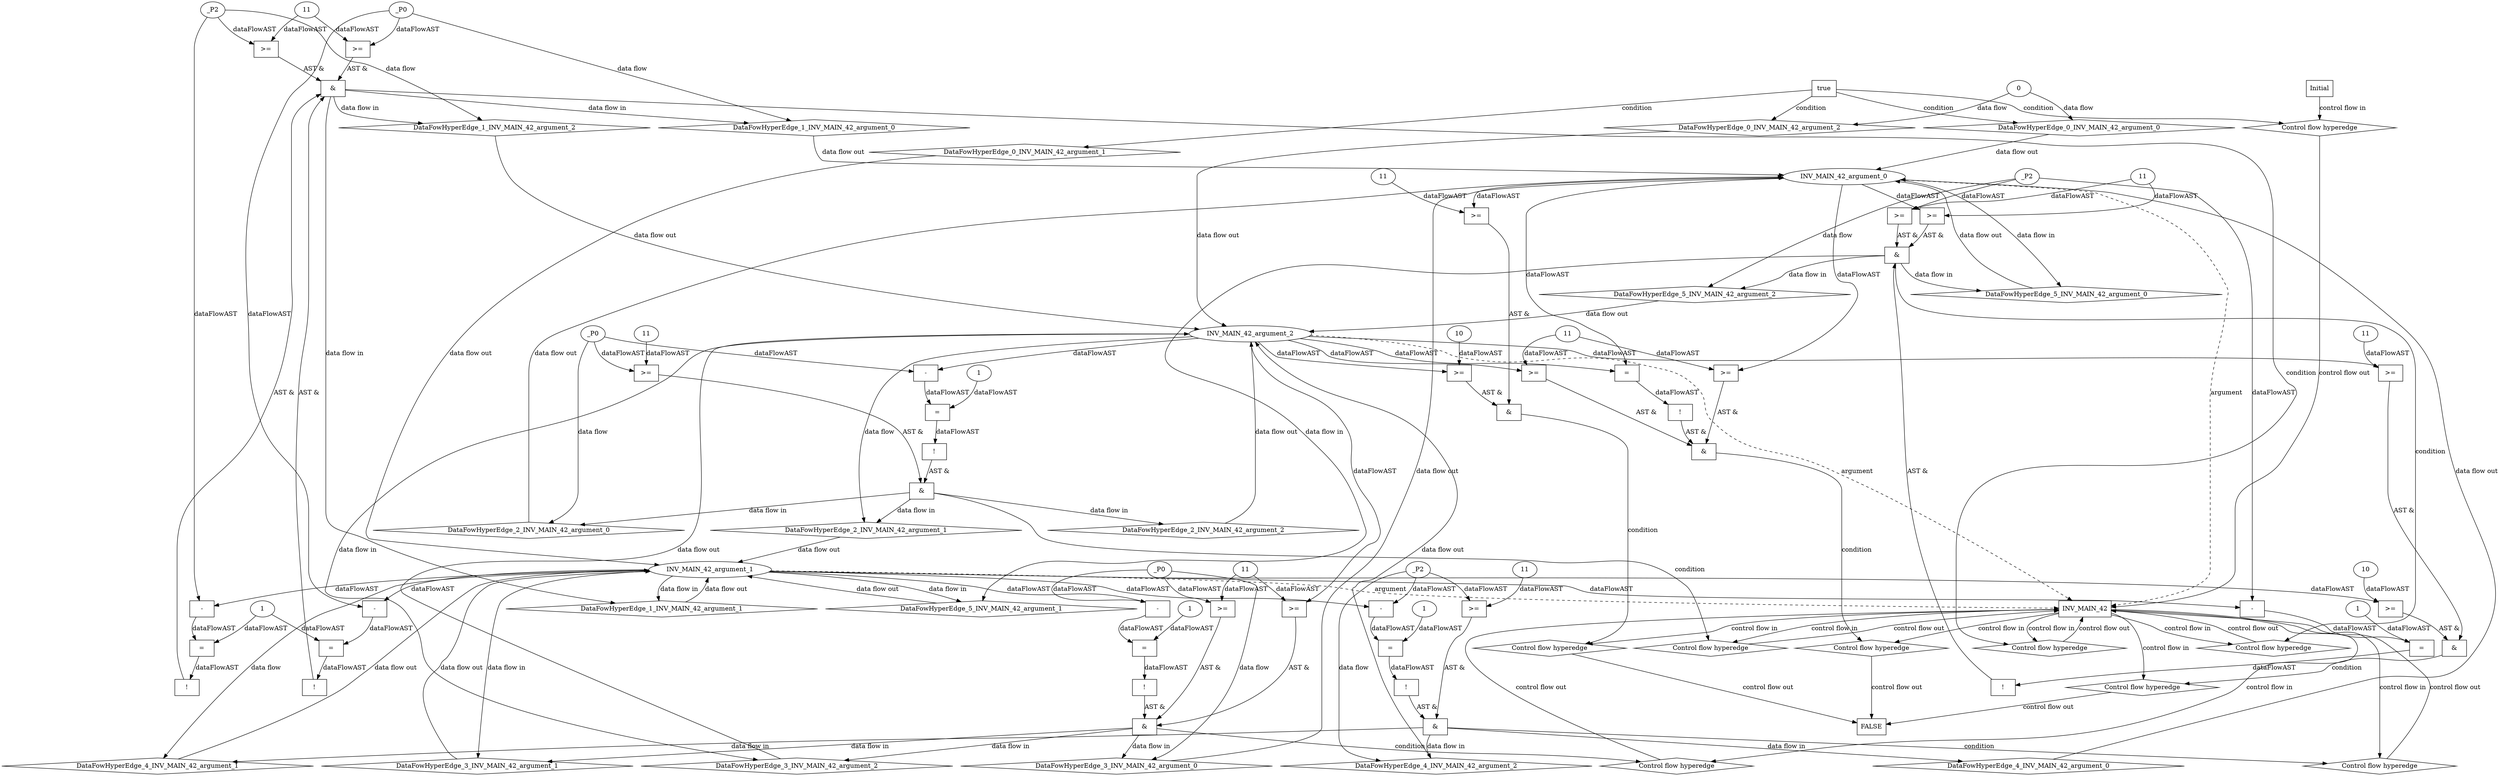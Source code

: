 digraph dag {
"INV_MAIN_42" [label="INV_MAIN_42" nodeName="INV_MAIN_42" class=cfn  shape="rect"];
FALSE [label="FALSE" nodeName=FALSE class=cfn  shape="rect"];
Initial [label="Initial" nodeName=Initial class=cfn  shape="rect"];
ControlFowHyperEdge_0 [label="Control flow hyperedge" nodeName=ControlFowHyperEdge_0 class=controlFlowHyperEdge shape="diamond"];
"Initial" -> ControlFowHyperEdge_0 [label="control flow in"]
ControlFowHyperEdge_0 -> "INV_MAIN_42" [label="control flow out"]
ControlFowHyperEdge_1 [label="Control flow hyperedge" nodeName=ControlFowHyperEdge_1 class=controlFlowHyperEdge shape="diamond"];
"INV_MAIN_42" -> ControlFowHyperEdge_1 [label="control flow in"]
ControlFowHyperEdge_1 -> "INV_MAIN_42" [label="control flow out"]
ControlFowHyperEdge_2 [label="Control flow hyperedge" nodeName=ControlFowHyperEdge_2 class=controlFlowHyperEdge shape="diamond"];
"INV_MAIN_42" -> ControlFowHyperEdge_2 [label="control flow in"]
ControlFowHyperEdge_2 -> "INV_MAIN_42" [label="control flow out"]
ControlFowHyperEdge_3 [label="Control flow hyperedge" nodeName=ControlFowHyperEdge_3 class=controlFlowHyperEdge shape="diamond"];
"INV_MAIN_42" -> ControlFowHyperEdge_3 [label="control flow in"]
ControlFowHyperEdge_3 -> "INV_MAIN_42" [label="control flow out"]
ControlFowHyperEdge_4 [label="Control flow hyperedge" nodeName=ControlFowHyperEdge_4 class=controlFlowHyperEdge shape="diamond"];
"INV_MAIN_42" -> ControlFowHyperEdge_4 [label="control flow in"]
ControlFowHyperEdge_4 -> "INV_MAIN_42" [label="control flow out"]
ControlFowHyperEdge_5 [label="Control flow hyperedge" nodeName=ControlFowHyperEdge_5 class=controlFlowHyperEdge shape="diamond"];
"INV_MAIN_42" -> ControlFowHyperEdge_5 [label="control flow in"]
ControlFowHyperEdge_5 -> "INV_MAIN_42" [label="control flow out"]
ControlFowHyperEdge_6 [label="Control flow hyperedge" nodeName=ControlFowHyperEdge_6 class=controlFlowHyperEdge shape="diamond"];
"INV_MAIN_42" -> ControlFowHyperEdge_6 [label="control flow in"]
ControlFowHyperEdge_6 -> "FALSE" [label="control flow out"]
ControlFowHyperEdge_7 [label="Control flow hyperedge" nodeName=ControlFowHyperEdge_7 class=controlFlowHyperEdge shape="diamond"];
"INV_MAIN_42" -> ControlFowHyperEdge_7 [label="control flow in"]
ControlFowHyperEdge_7 -> "FALSE" [label="control flow out"]
ControlFowHyperEdge_8 [label="Control flow hyperedge" nodeName=ControlFowHyperEdge_8 class=controlFlowHyperEdge shape="diamond"];
"INV_MAIN_42" -> ControlFowHyperEdge_8 [label="control flow in"]
ControlFowHyperEdge_8 -> "FALSE" [label="control flow out"]
"INV_MAIN_42_argument_0" [label="INV_MAIN_42_argument_0" nodeName=argument0 class=argument  head="INV_MAIN_42" shape="oval"];
"INV_MAIN_42_argument_0" -> "INV_MAIN_42"[label="argument" style="dashed"]
"INV_MAIN_42_argument_1" [label="INV_MAIN_42_argument_1" nodeName=argument1 class=argument  head="INV_MAIN_42" shape="oval"];
"INV_MAIN_42_argument_1" -> "INV_MAIN_42"[label="argument" style="dashed"]
"INV_MAIN_42_argument_2" [label="INV_MAIN_42_argument_2" nodeName=argument2 class=argument  head="INV_MAIN_42" shape="oval"];
"INV_MAIN_42_argument_2" -> "INV_MAIN_42"[label="argument" style="dashed"]

"true_0" [label="true" nodeName="true_0" class=true shape="rect"];
"true_0" -> "ControlFowHyperEdge_0" [label="condition"];
"xxxINV_MAIN_42___Initial_0xxxdataFlow_0_node_0" [label="0" nodeName="xxxINV_MAIN_42___Initial_0xxxdataFlow_0_node_0" class=Literal ];

"xxxINV_MAIN_42___Initial_0xxxdataFlow_0_node_0" -> "DataFowHyperEdge_0_INV_MAIN_42_argument_0" [label="data flow"];

"xxxINV_MAIN_42___Initial_0xxxdataFlow_0_node_0" -> "DataFowHyperEdge_0_INV_MAIN_42_argument_2" [label="data flow"];
"xxxINV_MAIN_42___INV_MAIN_42_1xxx_and" [label="&" nodeName="xxxINV_MAIN_42___INV_MAIN_42_1xxx_and" class=Operator shape="rect"];
"xxxINV_MAIN_42___INV_MAIN_42_1xxxguard_0_node_0" [label=">=" nodeName="xxxINV_MAIN_42___INV_MAIN_42_1xxxguard_0_node_0" class=Operator  shape="rect"];
"xxxINV_MAIN_42___INV_MAIN_42_1xxxguard_0_node_1" [label="11" nodeName="xxxINV_MAIN_42___INV_MAIN_42_1xxxguard_0_node_1" class=Literal ];
"xxxINV_MAIN_42___INV_MAIN_42_1xxxguard_0_node_1" -> "xxxINV_MAIN_42___INV_MAIN_42_1xxxguard_0_node_0"[label="dataFlowAST"]
"xxxINV_MAIN_42___INV_MAIN_42_1xxxdataFlow_0_node_0" -> "xxxINV_MAIN_42___INV_MAIN_42_1xxxguard_0_node_0"[label="dataFlowAST"]

"xxxINV_MAIN_42___INV_MAIN_42_1xxxguard_0_node_0" -> "xxxINV_MAIN_42___INV_MAIN_42_1xxx_and" [label="AST &"];
"xxxINV_MAIN_42___INV_MAIN_42_1xxxguard1_node_0" [label=">=" nodeName="xxxINV_MAIN_42___INV_MAIN_42_1xxxguard1_node_0" class=Operator  shape="rect"];
"xxxINV_MAIN_42___INV_MAIN_42_1xxxguard_0_node_1" -> "xxxINV_MAIN_42___INV_MAIN_42_1xxxguard1_node_0"[label="dataFlowAST"]
"xxxINV_MAIN_42___INV_MAIN_42_1xxxdataFlow1_node_0" -> "xxxINV_MAIN_42___INV_MAIN_42_1xxxguard1_node_0"[label="dataFlowAST"]

"xxxINV_MAIN_42___INV_MAIN_42_1xxxguard1_node_0" -> "xxxINV_MAIN_42___INV_MAIN_42_1xxx_and" [label="AST &"];
"xxxINV_MAIN_42___INV_MAIN_42_1xxxguard2_node_0" [label="!" nodeName="xxxINV_MAIN_42___INV_MAIN_42_1xxxguard2_node_0" class=Operator shape="rect"];
"xxxINV_MAIN_42___INV_MAIN_42_1xxxguard2_node_1" [label="=" nodeName="xxxINV_MAIN_42___INV_MAIN_42_1xxxguard2_node_1" class=Operator  shape="rect"];
"xxxINV_MAIN_42___INV_MAIN_42_1xxxguard2_node_2" [label="-" nodeName="xxxINV_MAIN_42___INV_MAIN_42_1xxxguard2_node_2" class= Operator shape="rect"];
"xxxINV_MAIN_42___INV_MAIN_42_1xxxguard2_node_5" [label="1" nodeName="xxxINV_MAIN_42___INV_MAIN_42_1xxxguard2_node_5" class=Literal ];
"xxxINV_MAIN_42___INV_MAIN_42_1xxxguard2_node_1" -> "xxxINV_MAIN_42___INV_MAIN_42_1xxxguard2_node_0"[label="dataFlowAST"]
"xxxINV_MAIN_42___INV_MAIN_42_1xxxguard2_node_2" -> "xxxINV_MAIN_42___INV_MAIN_42_1xxxguard2_node_1"[label="dataFlowAST"]
"xxxINV_MAIN_42___INV_MAIN_42_1xxxguard2_node_5" -> "xxxINV_MAIN_42___INV_MAIN_42_1xxxguard2_node_1"[label="dataFlowAST"]
"xxxINV_MAIN_42___INV_MAIN_42_1xxxdataFlow_0_node_0" -> "xxxINV_MAIN_42___INV_MAIN_42_1xxxguard2_node_2"[label="dataFlowAST"]
"INV_MAIN_42_argument_1" -> "xxxINV_MAIN_42___INV_MAIN_42_1xxxguard2_node_2"[label="dataFlowAST"]

"xxxINV_MAIN_42___INV_MAIN_42_1xxxguard2_node_0" -> "xxxINV_MAIN_42___INV_MAIN_42_1xxx_and" [label="AST &"];
"xxxINV_MAIN_42___INV_MAIN_42_1xxxguard3_node_0" [label="!" nodeName="xxxINV_MAIN_42___INV_MAIN_42_1xxxguard3_node_0" class=Operator shape="rect"];
"xxxINV_MAIN_42___INV_MAIN_42_1xxxguard3_node_1" [label="=" nodeName="xxxINV_MAIN_42___INV_MAIN_42_1xxxguard3_node_1" class=Operator  shape="rect"];
"xxxINV_MAIN_42___INV_MAIN_42_1xxxguard3_node_2" [label="-" nodeName="xxxINV_MAIN_42___INV_MAIN_42_1xxxguard3_node_2" class= Operator shape="rect"];
"xxxINV_MAIN_42___INV_MAIN_42_1xxxguard3_node_1" -> "xxxINV_MAIN_42___INV_MAIN_42_1xxxguard3_node_0"[label="dataFlowAST"]
"xxxINV_MAIN_42___INV_MAIN_42_1xxxguard3_node_2" -> "xxxINV_MAIN_42___INV_MAIN_42_1xxxguard3_node_1"[label="dataFlowAST"]
"xxxINV_MAIN_42___INV_MAIN_42_1xxxguard2_node_5" -> "xxxINV_MAIN_42___INV_MAIN_42_1xxxguard3_node_1"[label="dataFlowAST"]
"xxxINV_MAIN_42___INV_MAIN_42_1xxxdataFlow1_node_0" -> "xxxINV_MAIN_42___INV_MAIN_42_1xxxguard3_node_2"[label="dataFlowAST"]
"INV_MAIN_42_argument_1" -> "xxxINV_MAIN_42___INV_MAIN_42_1xxxguard3_node_2"[label="dataFlowAST"]

"xxxINV_MAIN_42___INV_MAIN_42_1xxxguard3_node_0" -> "xxxINV_MAIN_42___INV_MAIN_42_1xxx_and" [label="AST &"];
"xxxINV_MAIN_42___INV_MAIN_42_1xxx_and" -> "ControlFowHyperEdge_1" [label="condition"];
"xxxINV_MAIN_42___INV_MAIN_42_1xxxdataFlow_0_node_0" [label="_P0" nodeName="xxxINV_MAIN_42___INV_MAIN_42_1xxxdataFlow_0_node_0" class=Constant ];

"xxxINV_MAIN_42___INV_MAIN_42_1xxxdataFlow_0_node_0" -> "DataFowHyperEdge_1_INV_MAIN_42_argument_0" [label="data flow"];
"xxxINV_MAIN_42___INV_MAIN_42_1xxxdataFlow1_node_0" [label="_P2" nodeName="xxxINV_MAIN_42___INV_MAIN_42_1xxxdataFlow1_node_0" class=Constant ];

"xxxINV_MAIN_42___INV_MAIN_42_1xxxdataFlow1_node_0" -> "DataFowHyperEdge_1_INV_MAIN_42_argument_2" [label="data flow"];
"xxxINV_MAIN_42___INV_MAIN_42_2xxx_and" [label="&" nodeName="xxxINV_MAIN_42___INV_MAIN_42_2xxx_and" class=Operator shape="rect"];
"xxxINV_MAIN_42___INV_MAIN_42_2xxxguard_0_node_0" [label="!" nodeName="xxxINV_MAIN_42___INV_MAIN_42_2xxxguard_0_node_0" class=Operator shape="rect"];
"xxxINV_MAIN_42___INV_MAIN_42_2xxxguard_0_node_1" [label="=" nodeName="xxxINV_MAIN_42___INV_MAIN_42_2xxxguard_0_node_1" class=Operator  shape="rect"];
"xxxINV_MAIN_42___INV_MAIN_42_2xxxguard_0_node_2" [label="-" nodeName="xxxINV_MAIN_42___INV_MAIN_42_2xxxguard_0_node_2" class= Operator shape="rect"];
"xxxINV_MAIN_42___INV_MAIN_42_2xxxguard_0_node_5" [label="1" nodeName="xxxINV_MAIN_42___INV_MAIN_42_2xxxguard_0_node_5" class=Literal ];
"xxxINV_MAIN_42___INV_MAIN_42_2xxxguard_0_node_1" -> "xxxINV_MAIN_42___INV_MAIN_42_2xxxguard_0_node_0"[label="dataFlowAST"]
"xxxINV_MAIN_42___INV_MAIN_42_2xxxguard_0_node_2" -> "xxxINV_MAIN_42___INV_MAIN_42_2xxxguard_0_node_1"[label="dataFlowAST"]
"xxxINV_MAIN_42___INV_MAIN_42_2xxxguard_0_node_5" -> "xxxINV_MAIN_42___INV_MAIN_42_2xxxguard_0_node_1"[label="dataFlowAST"]
"xxxINV_MAIN_42___INV_MAIN_42_2xxxdataFlow_0_node_0" -> "xxxINV_MAIN_42___INV_MAIN_42_2xxxguard_0_node_2"[label="dataFlowAST"]
"INV_MAIN_42_argument_2" -> "xxxINV_MAIN_42___INV_MAIN_42_2xxxguard_0_node_2"[label="dataFlowAST"]

"xxxINV_MAIN_42___INV_MAIN_42_2xxxguard_0_node_0" -> "xxxINV_MAIN_42___INV_MAIN_42_2xxx_and" [label="AST &"];
"xxxINV_MAIN_42___INV_MAIN_42_2xxxguard1_node_0" [label=">=" nodeName="xxxINV_MAIN_42___INV_MAIN_42_2xxxguard1_node_0" class=Operator  shape="rect"];
"xxxINV_MAIN_42___INV_MAIN_42_2xxxguard1_node_1" [label="11" nodeName="xxxINV_MAIN_42___INV_MAIN_42_2xxxguard1_node_1" class=Literal ];
"xxxINV_MAIN_42___INV_MAIN_42_2xxxguard1_node_1" -> "xxxINV_MAIN_42___INV_MAIN_42_2xxxguard1_node_0"[label="dataFlowAST"]
"xxxINV_MAIN_42___INV_MAIN_42_2xxxdataFlow_0_node_0" -> "xxxINV_MAIN_42___INV_MAIN_42_2xxxguard1_node_0"[label="dataFlowAST"]

"xxxINV_MAIN_42___INV_MAIN_42_2xxxguard1_node_0" -> "xxxINV_MAIN_42___INV_MAIN_42_2xxx_and" [label="AST &"];
"xxxINV_MAIN_42___INV_MAIN_42_2xxx_and" -> "ControlFowHyperEdge_2" [label="condition"];
"xxxINV_MAIN_42___INV_MAIN_42_2xxxdataFlow_0_node_0" [label="_P0" nodeName="xxxINV_MAIN_42___INV_MAIN_42_2xxxdataFlow_0_node_0" class=Constant ];

"xxxINV_MAIN_42___INV_MAIN_42_2xxxdataFlow_0_node_0" -> "DataFowHyperEdge_2_INV_MAIN_42_argument_0" [label="data flow"];

"INV_MAIN_42_argument_2" -> "DataFowHyperEdge_2_INV_MAIN_42_argument_1" [label="data flow"];
"xxxINV_MAIN_42___INV_MAIN_42_3xxx_and" [label="&" nodeName="xxxINV_MAIN_42___INV_MAIN_42_3xxx_and" class=Operator shape="rect"];
"xxxINV_MAIN_42___INV_MAIN_42_3xxxguard_0_node_0" [label="!" nodeName="xxxINV_MAIN_42___INV_MAIN_42_3xxxguard_0_node_0" class=Operator shape="rect"];
"xxxINV_MAIN_42___INV_MAIN_42_3xxxguard_0_node_1" [label="=" nodeName="xxxINV_MAIN_42___INV_MAIN_42_3xxxguard_0_node_1" class=Operator  shape="rect"];
"xxxINV_MAIN_42___INV_MAIN_42_3xxxguard_0_node_2" [label="-" nodeName="xxxINV_MAIN_42___INV_MAIN_42_3xxxguard_0_node_2" class= Operator shape="rect"];
"xxxINV_MAIN_42___INV_MAIN_42_3xxxguard_0_node_5" [label="1" nodeName="xxxINV_MAIN_42___INV_MAIN_42_3xxxguard_0_node_5" class=Literal ];
"xxxINV_MAIN_42___INV_MAIN_42_3xxxguard_0_node_1" -> "xxxINV_MAIN_42___INV_MAIN_42_3xxxguard_0_node_0"[label="dataFlowAST"]
"xxxINV_MAIN_42___INV_MAIN_42_3xxxguard_0_node_2" -> "xxxINV_MAIN_42___INV_MAIN_42_3xxxguard_0_node_1"[label="dataFlowAST"]
"xxxINV_MAIN_42___INV_MAIN_42_3xxxguard_0_node_5" -> "xxxINV_MAIN_42___INV_MAIN_42_3xxxguard_0_node_1"[label="dataFlowAST"]
"xxxINV_MAIN_42___INV_MAIN_42_3xxxdataFlow_0_node_0" -> "xxxINV_MAIN_42___INV_MAIN_42_3xxxguard_0_node_2"[label="dataFlowAST"]
"INV_MAIN_42_argument_1" -> "xxxINV_MAIN_42___INV_MAIN_42_3xxxguard_0_node_2"[label="dataFlowAST"]

"xxxINV_MAIN_42___INV_MAIN_42_3xxxguard_0_node_0" -> "xxxINV_MAIN_42___INV_MAIN_42_3xxx_and" [label="AST &"];
"xxxINV_MAIN_42___INV_MAIN_42_3xxxguard1_node_0" [label=">=" nodeName="xxxINV_MAIN_42___INV_MAIN_42_3xxxguard1_node_0" class=Operator  shape="rect"];
"xxxINV_MAIN_42___INV_MAIN_42_3xxxguard1_node_1" [label="11" nodeName="xxxINV_MAIN_42___INV_MAIN_42_3xxxguard1_node_1" class=Literal ];
"xxxINV_MAIN_42___INV_MAIN_42_3xxxguard1_node_1" -> "xxxINV_MAIN_42___INV_MAIN_42_3xxxguard1_node_0"[label="dataFlowAST"]
"xxxINV_MAIN_42___INV_MAIN_42_3xxxdataFlow_0_node_0" -> "xxxINV_MAIN_42___INV_MAIN_42_3xxxguard1_node_0"[label="dataFlowAST"]

"xxxINV_MAIN_42___INV_MAIN_42_3xxxguard1_node_0" -> "xxxINV_MAIN_42___INV_MAIN_42_3xxx_and" [label="AST &"];
"xxxINV_MAIN_42___INV_MAIN_42_3xxxguard2_node_0" [label=">=" nodeName="xxxINV_MAIN_42___INV_MAIN_42_3xxxguard2_node_0" class=Operator  shape="rect"];
"INV_MAIN_42_argument_2" -> "xxxINV_MAIN_42___INV_MAIN_42_3xxxguard2_node_0"[label="dataFlowAST"]
"xxxINV_MAIN_42___INV_MAIN_42_3xxxguard1_node_1" -> "xxxINV_MAIN_42___INV_MAIN_42_3xxxguard2_node_0"[label="dataFlowAST"]

"xxxINV_MAIN_42___INV_MAIN_42_3xxxguard2_node_0" -> "xxxINV_MAIN_42___INV_MAIN_42_3xxx_and" [label="AST &"];
"xxxINV_MAIN_42___INV_MAIN_42_3xxx_and" -> "ControlFowHyperEdge_3" [label="condition"];
"xxxINV_MAIN_42___INV_MAIN_42_3xxxdataFlow_0_node_0" [label="_P0" nodeName="xxxINV_MAIN_42___INV_MAIN_42_3xxxdataFlow_0_node_0" class=Constant ];

"xxxINV_MAIN_42___INV_MAIN_42_3xxxdataFlow_0_node_0" -> "DataFowHyperEdge_3_INV_MAIN_42_argument_0" [label="data flow"];
"xxxINV_MAIN_42___INV_MAIN_42_4xxx_and" [label="&" nodeName="xxxINV_MAIN_42___INV_MAIN_42_4xxx_and" class=Operator shape="rect"];
"xxxINV_MAIN_42___INV_MAIN_42_4xxxguard_0_node_0" [label="!" nodeName="xxxINV_MAIN_42___INV_MAIN_42_4xxxguard_0_node_0" class=Operator shape="rect"];
"xxxINV_MAIN_42___INV_MAIN_42_4xxxguard_0_node_1" [label="=" nodeName="xxxINV_MAIN_42___INV_MAIN_42_4xxxguard_0_node_1" class=Operator  shape="rect"];
"xxxINV_MAIN_42___INV_MAIN_42_4xxxguard_0_node_2" [label="-" nodeName="xxxINV_MAIN_42___INV_MAIN_42_4xxxguard_0_node_2" class= Operator shape="rect"];
"xxxINV_MAIN_42___INV_MAIN_42_4xxxguard_0_node_5" [label="1" nodeName="xxxINV_MAIN_42___INV_MAIN_42_4xxxguard_0_node_5" class=Literal ];
"xxxINV_MAIN_42___INV_MAIN_42_4xxxguard_0_node_1" -> "xxxINV_MAIN_42___INV_MAIN_42_4xxxguard_0_node_0"[label="dataFlowAST"]
"xxxINV_MAIN_42___INV_MAIN_42_4xxxguard_0_node_2" -> "xxxINV_MAIN_42___INV_MAIN_42_4xxxguard_0_node_1"[label="dataFlowAST"]
"xxxINV_MAIN_42___INV_MAIN_42_4xxxguard_0_node_5" -> "xxxINV_MAIN_42___INV_MAIN_42_4xxxguard_0_node_1"[label="dataFlowAST"]
"xxxINV_MAIN_42___INV_MAIN_42_4xxxdataFlow1_node_0" -> "xxxINV_MAIN_42___INV_MAIN_42_4xxxguard_0_node_2"[label="dataFlowAST"]
"INV_MAIN_42_argument_1" -> "xxxINV_MAIN_42___INV_MAIN_42_4xxxguard_0_node_2"[label="dataFlowAST"]

"xxxINV_MAIN_42___INV_MAIN_42_4xxxguard_0_node_0" -> "xxxINV_MAIN_42___INV_MAIN_42_4xxx_and" [label="AST &"];
"xxxINV_MAIN_42___INV_MAIN_42_4xxxguard1_node_0" [label=">=" nodeName="xxxINV_MAIN_42___INV_MAIN_42_4xxxguard1_node_0" class=Operator  shape="rect"];
"xxxINV_MAIN_42___INV_MAIN_42_4xxxguard1_node_1" [label="11" nodeName="xxxINV_MAIN_42___INV_MAIN_42_4xxxguard1_node_1" class=Literal ];
"xxxINV_MAIN_42___INV_MAIN_42_4xxxguard1_node_1" -> "xxxINV_MAIN_42___INV_MAIN_42_4xxxguard1_node_0"[label="dataFlowAST"]
"xxxINV_MAIN_42___INV_MAIN_42_4xxxdataFlow1_node_0" -> "xxxINV_MAIN_42___INV_MAIN_42_4xxxguard1_node_0"[label="dataFlowAST"]

"xxxINV_MAIN_42___INV_MAIN_42_4xxxguard1_node_0" -> "xxxINV_MAIN_42___INV_MAIN_42_4xxx_and" [label="AST &"];
"xxxINV_MAIN_42___INV_MAIN_42_4xxx_and" -> "ControlFowHyperEdge_4" [label="condition"];

"INV_MAIN_42_argument_1" -> "DataFowHyperEdge_4_INV_MAIN_42_argument_1" [label="data flow"];
"xxxINV_MAIN_42___INV_MAIN_42_4xxxdataFlow1_node_0" [label="_P2" nodeName="xxxINV_MAIN_42___INV_MAIN_42_4xxxdataFlow1_node_0" class=Constant ];

"xxxINV_MAIN_42___INV_MAIN_42_4xxxdataFlow1_node_0" -> "DataFowHyperEdge_4_INV_MAIN_42_argument_2" [label="data flow"];
"xxxINV_MAIN_42___INV_MAIN_42_5xxx_and" [label="&" nodeName="xxxINV_MAIN_42___INV_MAIN_42_5xxx_and" class=Operator shape="rect"];
"xxxINV_MAIN_42___INV_MAIN_42_5xxxguard_0_node_0" [label="!" nodeName="xxxINV_MAIN_42___INV_MAIN_42_5xxxguard_0_node_0" class=Operator shape="rect"];
"xxxINV_MAIN_42___INV_MAIN_42_5xxxguard_0_node_1" [label="=" nodeName="xxxINV_MAIN_42___INV_MAIN_42_5xxxguard_0_node_1" class=Operator  shape="rect"];
"xxxINV_MAIN_42___INV_MAIN_42_5xxxguard_0_node_2" [label="-" nodeName="xxxINV_MAIN_42___INV_MAIN_42_5xxxguard_0_node_2" class= Operator shape="rect"];
"xxxINV_MAIN_42___INV_MAIN_42_5xxxguard_0_node_5" [label="1" nodeName="xxxINV_MAIN_42___INV_MAIN_42_5xxxguard_0_node_5" class=Literal ];
"xxxINV_MAIN_42___INV_MAIN_42_5xxxguard_0_node_1" -> "xxxINV_MAIN_42___INV_MAIN_42_5xxxguard_0_node_0"[label="dataFlowAST"]
"xxxINV_MAIN_42___INV_MAIN_42_5xxxguard_0_node_2" -> "xxxINV_MAIN_42___INV_MAIN_42_5xxxguard_0_node_1"[label="dataFlowAST"]
"xxxINV_MAIN_42___INV_MAIN_42_5xxxguard_0_node_5" -> "xxxINV_MAIN_42___INV_MAIN_42_5xxxguard_0_node_1"[label="dataFlowAST"]
"xxxINV_MAIN_42___INV_MAIN_42_5xxxdataFlow_0_node_0" -> "xxxINV_MAIN_42___INV_MAIN_42_5xxxguard_0_node_2"[label="dataFlowAST"]
"INV_MAIN_42_argument_1" -> "xxxINV_MAIN_42___INV_MAIN_42_5xxxguard_0_node_2"[label="dataFlowAST"]

"xxxINV_MAIN_42___INV_MAIN_42_5xxxguard_0_node_0" -> "xxxINV_MAIN_42___INV_MAIN_42_5xxx_and" [label="AST &"];
"xxxINV_MAIN_42___INV_MAIN_42_5xxxguard1_node_0" [label=">=" nodeName="xxxINV_MAIN_42___INV_MAIN_42_5xxxguard1_node_0" class=Operator  shape="rect"];
"xxxINV_MAIN_42___INV_MAIN_42_5xxxguard1_node_1" [label="11" nodeName="xxxINV_MAIN_42___INV_MAIN_42_5xxxguard1_node_1" class=Literal ];
"xxxINV_MAIN_42___INV_MAIN_42_5xxxguard1_node_1" -> "xxxINV_MAIN_42___INV_MAIN_42_5xxxguard1_node_0"[label="dataFlowAST"]
"xxxINV_MAIN_42___INV_MAIN_42_5xxxdataFlow_0_node_0" -> "xxxINV_MAIN_42___INV_MAIN_42_5xxxguard1_node_0"[label="dataFlowAST"]

"xxxINV_MAIN_42___INV_MAIN_42_5xxxguard1_node_0" -> "xxxINV_MAIN_42___INV_MAIN_42_5xxx_and" [label="AST &"];
"xxxINV_MAIN_42___INV_MAIN_42_5xxxguard2_node_0" [label=">=" nodeName="xxxINV_MAIN_42___INV_MAIN_42_5xxxguard2_node_0" class=Operator  shape="rect"];
"INV_MAIN_42_argument_0" -> "xxxINV_MAIN_42___INV_MAIN_42_5xxxguard2_node_0"[label="dataFlowAST"]
"xxxINV_MAIN_42___INV_MAIN_42_5xxxguard1_node_1" -> "xxxINV_MAIN_42___INV_MAIN_42_5xxxguard2_node_0"[label="dataFlowAST"]

"xxxINV_MAIN_42___INV_MAIN_42_5xxxguard2_node_0" -> "xxxINV_MAIN_42___INV_MAIN_42_5xxx_and" [label="AST &"];
"xxxINV_MAIN_42___INV_MAIN_42_5xxx_and" -> "ControlFowHyperEdge_5" [label="condition"];
"xxxINV_MAIN_42___INV_MAIN_42_5xxxdataFlow_0_node_0" [label="_P2" nodeName="xxxINV_MAIN_42___INV_MAIN_42_5xxxdataFlow_0_node_0" class=Constant ];

"xxxINV_MAIN_42___INV_MAIN_42_5xxxdataFlow_0_node_0" -> "DataFowHyperEdge_5_INV_MAIN_42_argument_2" [label="data flow"];
"xxxFALSE___INV_MAIN_42_6xxx_and" [label="&" nodeName="xxxFALSE___INV_MAIN_42_6xxx_and" class=Operator shape="rect"];
"xxxFALSE___INV_MAIN_42_6xxxguard_0_node_0" [label=">=" nodeName="xxxFALSE___INV_MAIN_42_6xxxguard_0_node_0" class=Operator  shape="rect"];
"xxxFALSE___INV_MAIN_42_6xxxguard_0_node_1" [label="10" nodeName="xxxFALSE___INV_MAIN_42_6xxxguard_0_node_1" class=Literal ];
"xxxFALSE___INV_MAIN_42_6xxxguard_0_node_1" -> "xxxFALSE___INV_MAIN_42_6xxxguard_0_node_0"[label="dataFlowAST"]
"INV_MAIN_42_argument_2" -> "xxxFALSE___INV_MAIN_42_6xxxguard_0_node_0"[label="dataFlowAST"]

"xxxFALSE___INV_MAIN_42_6xxxguard_0_node_0" -> "xxxFALSE___INV_MAIN_42_6xxx_and" [label="AST &"];
"xxxFALSE___INV_MAIN_42_6xxxguard1_node_0" [label=">=" nodeName="xxxFALSE___INV_MAIN_42_6xxxguard1_node_0" class=Operator  shape="rect"];
"xxxFALSE___INV_MAIN_42_6xxxguard1_node_2" [label="11" nodeName="xxxFALSE___INV_MAIN_42_6xxxguard1_node_2" class=Literal ];
"INV_MAIN_42_argument_0" -> "xxxFALSE___INV_MAIN_42_6xxxguard1_node_0"[label="dataFlowAST"]
"xxxFALSE___INV_MAIN_42_6xxxguard1_node_2" -> "xxxFALSE___INV_MAIN_42_6xxxguard1_node_0"[label="dataFlowAST"]

"xxxFALSE___INV_MAIN_42_6xxxguard1_node_0" -> "xxxFALSE___INV_MAIN_42_6xxx_and" [label="AST &"];
"xxxFALSE___INV_MAIN_42_6xxx_and" -> "ControlFowHyperEdge_6" [label="condition"];
"xxxFALSE___INV_MAIN_42_7xxx_and" [label="&" nodeName="xxxFALSE___INV_MAIN_42_7xxx_and" class=Operator shape="rect"];
"xxxFALSE___INV_MAIN_42_7xxxguard_0_node_0" [label=">=" nodeName="xxxFALSE___INV_MAIN_42_7xxxguard_0_node_0" class=Operator  shape="rect"];
"xxxFALSE___INV_MAIN_42_7xxxguard_0_node_2" [label="11" nodeName="xxxFALSE___INV_MAIN_42_7xxxguard_0_node_2" class=Literal ];
"INV_MAIN_42_argument_2" -> "xxxFALSE___INV_MAIN_42_7xxxguard_0_node_0"[label="dataFlowAST"]
"xxxFALSE___INV_MAIN_42_7xxxguard_0_node_2" -> "xxxFALSE___INV_MAIN_42_7xxxguard_0_node_0"[label="dataFlowAST"]

"xxxFALSE___INV_MAIN_42_7xxxguard_0_node_0" -> "xxxFALSE___INV_MAIN_42_7xxx_and" [label="AST &"];
"xxxFALSE___INV_MAIN_42_7xxxguard1_node_0" [label=">=" nodeName="xxxFALSE___INV_MAIN_42_7xxxguard1_node_0" class=Operator  shape="rect"];
"xxxFALSE___INV_MAIN_42_7xxxguard1_node_1" [label="10" nodeName="xxxFALSE___INV_MAIN_42_7xxxguard1_node_1" class=Literal ];
"xxxFALSE___INV_MAIN_42_7xxxguard1_node_1" -> "xxxFALSE___INV_MAIN_42_7xxxguard1_node_0"[label="dataFlowAST"]
"INV_MAIN_42_argument_1" -> "xxxFALSE___INV_MAIN_42_7xxxguard1_node_0"[label="dataFlowAST"]

"xxxFALSE___INV_MAIN_42_7xxxguard1_node_0" -> "xxxFALSE___INV_MAIN_42_7xxx_and" [label="AST &"];
"xxxFALSE___INV_MAIN_42_7xxx_and" -> "ControlFowHyperEdge_7" [label="condition"];
"xxxFALSE___INV_MAIN_42_8xxx_and" [label="&" nodeName="xxxFALSE___INV_MAIN_42_8xxx_and" class=Operator shape="rect"];
"xxxFALSE___INV_MAIN_42_8xxxguard_0_node_0" [label="!" nodeName="xxxFALSE___INV_MAIN_42_8xxxguard_0_node_0" class=Operator shape="rect"];
"xxxFALSE___INV_MAIN_42_8xxxguard_0_node_1" [label="=" nodeName="xxxFALSE___INV_MAIN_42_8xxxguard_0_node_1" class=Operator  shape="rect"];
"xxxFALSE___INV_MAIN_42_8xxxguard_0_node_1" -> "xxxFALSE___INV_MAIN_42_8xxxguard_0_node_0"[label="dataFlowAST"]
"INV_MAIN_42_argument_2" -> "xxxFALSE___INV_MAIN_42_8xxxguard_0_node_1"[label="dataFlowAST"]
"INV_MAIN_42_argument_0" -> "xxxFALSE___INV_MAIN_42_8xxxguard_0_node_1"[label="dataFlowAST"]

"xxxFALSE___INV_MAIN_42_8xxxguard_0_node_0" -> "xxxFALSE___INV_MAIN_42_8xxx_and" [label="AST &"];
"xxxFALSE___INV_MAIN_42_8xxxguard1_node_0" [label=">=" nodeName="xxxFALSE___INV_MAIN_42_8xxxguard1_node_0" class=Operator  shape="rect"];
"xxxFALSE___INV_MAIN_42_8xxxguard1_node_2" [label="11" nodeName="xxxFALSE___INV_MAIN_42_8xxxguard1_node_2" class=Literal ];
"INV_MAIN_42_argument_2" -> "xxxFALSE___INV_MAIN_42_8xxxguard1_node_0"[label="dataFlowAST"]
"xxxFALSE___INV_MAIN_42_8xxxguard1_node_2" -> "xxxFALSE___INV_MAIN_42_8xxxguard1_node_0"[label="dataFlowAST"]

"xxxFALSE___INV_MAIN_42_8xxxguard1_node_0" -> "xxxFALSE___INV_MAIN_42_8xxx_and" [label="AST &"];
"xxxFALSE___INV_MAIN_42_8xxxguard2_node_0" [label=">=" nodeName="xxxFALSE___INV_MAIN_42_8xxxguard2_node_0" class=Operator  shape="rect"];
"INV_MAIN_42_argument_0" -> "xxxFALSE___INV_MAIN_42_8xxxguard2_node_0"[label="dataFlowAST"]
"xxxFALSE___INV_MAIN_42_8xxxguard1_node_2" -> "xxxFALSE___INV_MAIN_42_8xxxguard2_node_0"[label="dataFlowAST"]

"xxxFALSE___INV_MAIN_42_8xxxguard2_node_0" -> "xxxFALSE___INV_MAIN_42_8xxx_and" [label="AST &"];
"xxxFALSE___INV_MAIN_42_8xxx_and" -> "ControlFowHyperEdge_8" [label="condition"];
"DataFowHyperEdge_0_INV_MAIN_42_argument_0" [label="DataFowHyperEdge_0_INV_MAIN_42_argument_0" nodeName="DataFowHyperEdge_0_INV_MAIN_42_argument_0" class=DataFlowHyperedge shape="diamond"];
"DataFowHyperEdge_0_INV_MAIN_42_argument_0" -> "INV_MAIN_42_argument_0"[label="data flow out"]
"true_0" -> "DataFowHyperEdge_0_INV_MAIN_42_argument_0" [label="condition"];
"DataFowHyperEdge_0_INV_MAIN_42_argument_1" [label="DataFowHyperEdge_0_INV_MAIN_42_argument_1" nodeName="DataFowHyperEdge_0_INV_MAIN_42_argument_1" class=DataFlowHyperedge shape="diamond"];
"DataFowHyperEdge_0_INV_MAIN_42_argument_1" -> "INV_MAIN_42_argument_1"[label="data flow out"]
"true_0" -> "DataFowHyperEdge_0_INV_MAIN_42_argument_1" [label="condition"];
"DataFowHyperEdge_0_INV_MAIN_42_argument_2" [label="DataFowHyperEdge_0_INV_MAIN_42_argument_2" nodeName="DataFowHyperEdge_0_INV_MAIN_42_argument_2" class=DataFlowHyperedge shape="diamond"];
"DataFowHyperEdge_0_INV_MAIN_42_argument_2" -> "INV_MAIN_42_argument_2"[label="data flow out"]
"true_0" -> "DataFowHyperEdge_0_INV_MAIN_42_argument_2" [label="condition"];
"DataFowHyperEdge_1_INV_MAIN_42_argument_0" [label="DataFowHyperEdge_1_INV_MAIN_42_argument_0" nodeName="DataFowHyperEdge_1_INV_MAIN_42_argument_0" class=DataFlowHyperedge shape="diamond"];
"DataFowHyperEdge_1_INV_MAIN_42_argument_0" -> "INV_MAIN_42_argument_0"[label="data flow out"]
"xxxINV_MAIN_42___INV_MAIN_42_1xxx_and" -> "DataFowHyperEdge_1_INV_MAIN_42_argument_0"[label="data flow in"]
"DataFowHyperEdge_1_INV_MAIN_42_argument_1" [label="DataFowHyperEdge_1_INV_MAIN_42_argument_1" nodeName="DataFowHyperEdge_1_INV_MAIN_42_argument_1" class=DataFlowHyperedge shape="diamond"];
"DataFowHyperEdge_1_INV_MAIN_42_argument_1" -> "INV_MAIN_42_argument_1"[label="data flow out"]
"xxxINV_MAIN_42___INV_MAIN_42_1xxx_and" -> "DataFowHyperEdge_1_INV_MAIN_42_argument_1"[label="data flow in"]
"DataFowHyperEdge_1_INV_MAIN_42_argument_2" [label="DataFowHyperEdge_1_INV_MAIN_42_argument_2" nodeName="DataFowHyperEdge_1_INV_MAIN_42_argument_2" class=DataFlowHyperedge shape="diamond"];
"DataFowHyperEdge_1_INV_MAIN_42_argument_2" -> "INV_MAIN_42_argument_2"[label="data flow out"]
"xxxINV_MAIN_42___INV_MAIN_42_1xxx_and" -> "DataFowHyperEdge_1_INV_MAIN_42_argument_2"[label="data flow in"]
"DataFowHyperEdge_2_INV_MAIN_42_argument_0" [label="DataFowHyperEdge_2_INV_MAIN_42_argument_0" nodeName="DataFowHyperEdge_2_INV_MAIN_42_argument_0" class=DataFlowHyperedge shape="diamond"];
"DataFowHyperEdge_2_INV_MAIN_42_argument_0" -> "INV_MAIN_42_argument_0"[label="data flow out"]
"xxxINV_MAIN_42___INV_MAIN_42_2xxx_and" -> "DataFowHyperEdge_2_INV_MAIN_42_argument_0"[label="data flow in"]
"DataFowHyperEdge_2_INV_MAIN_42_argument_1" [label="DataFowHyperEdge_2_INV_MAIN_42_argument_1" nodeName="DataFowHyperEdge_2_INV_MAIN_42_argument_1" class=DataFlowHyperedge shape="diamond"];
"DataFowHyperEdge_2_INV_MAIN_42_argument_1" -> "INV_MAIN_42_argument_1"[label="data flow out"]
"xxxINV_MAIN_42___INV_MAIN_42_2xxx_and" -> "DataFowHyperEdge_2_INV_MAIN_42_argument_1"[label="data flow in"]
"DataFowHyperEdge_2_INV_MAIN_42_argument_2" [label="DataFowHyperEdge_2_INV_MAIN_42_argument_2" nodeName="DataFowHyperEdge_2_INV_MAIN_42_argument_2" class=DataFlowHyperedge shape="diamond"];
"DataFowHyperEdge_2_INV_MAIN_42_argument_2" -> "INV_MAIN_42_argument_2"[label="data flow out"]
"xxxINV_MAIN_42___INV_MAIN_42_2xxx_and" -> "DataFowHyperEdge_2_INV_MAIN_42_argument_2"[label="data flow in"]
"DataFowHyperEdge_3_INV_MAIN_42_argument_0" [label="DataFowHyperEdge_3_INV_MAIN_42_argument_0" nodeName="DataFowHyperEdge_3_INV_MAIN_42_argument_0" class=DataFlowHyperedge shape="diamond"];
"DataFowHyperEdge_3_INV_MAIN_42_argument_0" -> "INV_MAIN_42_argument_0"[label="data flow out"]
"xxxINV_MAIN_42___INV_MAIN_42_3xxx_and" -> "DataFowHyperEdge_3_INV_MAIN_42_argument_0"[label="data flow in"]
"DataFowHyperEdge_3_INV_MAIN_42_argument_1" [label="DataFowHyperEdge_3_INV_MAIN_42_argument_1" nodeName="DataFowHyperEdge_3_INV_MAIN_42_argument_1" class=DataFlowHyperedge shape="diamond"];
"DataFowHyperEdge_3_INV_MAIN_42_argument_1" -> "INV_MAIN_42_argument_1"[label="data flow out"]
"xxxINV_MAIN_42___INV_MAIN_42_3xxx_and" -> "DataFowHyperEdge_3_INV_MAIN_42_argument_1"[label="data flow in"]
"DataFowHyperEdge_3_INV_MAIN_42_argument_2" [label="DataFowHyperEdge_3_INV_MAIN_42_argument_2" nodeName="DataFowHyperEdge_3_INV_MAIN_42_argument_2" class=DataFlowHyperedge shape="diamond"];
"DataFowHyperEdge_3_INV_MAIN_42_argument_2" -> "INV_MAIN_42_argument_2"[label="data flow out"]
"xxxINV_MAIN_42___INV_MAIN_42_3xxx_and" -> "DataFowHyperEdge_3_INV_MAIN_42_argument_2"[label="data flow in"]
"DataFowHyperEdge_4_INV_MAIN_42_argument_0" [label="DataFowHyperEdge_4_INV_MAIN_42_argument_0" nodeName="DataFowHyperEdge_4_INV_MAIN_42_argument_0" class=DataFlowHyperedge shape="diamond"];
"DataFowHyperEdge_4_INV_MAIN_42_argument_0" -> "INV_MAIN_42_argument_0"[label="data flow out"]
"xxxINV_MAIN_42___INV_MAIN_42_4xxx_and" -> "DataFowHyperEdge_4_INV_MAIN_42_argument_0"[label="data flow in"]
"DataFowHyperEdge_4_INV_MAIN_42_argument_1" [label="DataFowHyperEdge_4_INV_MAIN_42_argument_1" nodeName="DataFowHyperEdge_4_INV_MAIN_42_argument_1" class=DataFlowHyperedge shape="diamond"];
"DataFowHyperEdge_4_INV_MAIN_42_argument_1" -> "INV_MAIN_42_argument_1"[label="data flow out"]
"xxxINV_MAIN_42___INV_MAIN_42_4xxx_and" -> "DataFowHyperEdge_4_INV_MAIN_42_argument_1"[label="data flow in"]
"DataFowHyperEdge_4_INV_MAIN_42_argument_2" [label="DataFowHyperEdge_4_INV_MAIN_42_argument_2" nodeName="DataFowHyperEdge_4_INV_MAIN_42_argument_2" class=DataFlowHyperedge shape="diamond"];
"DataFowHyperEdge_4_INV_MAIN_42_argument_2" -> "INV_MAIN_42_argument_2"[label="data flow out"]
"xxxINV_MAIN_42___INV_MAIN_42_4xxx_and" -> "DataFowHyperEdge_4_INV_MAIN_42_argument_2"[label="data flow in"]
"DataFowHyperEdge_5_INV_MAIN_42_argument_0" [label="DataFowHyperEdge_5_INV_MAIN_42_argument_0" nodeName="DataFowHyperEdge_5_INV_MAIN_42_argument_0" class=DataFlowHyperedge shape="diamond"];
"DataFowHyperEdge_5_INV_MAIN_42_argument_0" -> "INV_MAIN_42_argument_0"[label="data flow out"]
"xxxINV_MAIN_42___INV_MAIN_42_5xxx_and" -> "DataFowHyperEdge_5_INV_MAIN_42_argument_0"[label="data flow in"]
"DataFowHyperEdge_5_INV_MAIN_42_argument_1" [label="DataFowHyperEdge_5_INV_MAIN_42_argument_1" nodeName="DataFowHyperEdge_5_INV_MAIN_42_argument_1" class=DataFlowHyperedge shape="diamond"];
"DataFowHyperEdge_5_INV_MAIN_42_argument_1" -> "INV_MAIN_42_argument_1"[label="data flow out"]
"xxxINV_MAIN_42___INV_MAIN_42_5xxx_and" -> "DataFowHyperEdge_5_INV_MAIN_42_argument_1"[label="data flow in"]
"DataFowHyperEdge_5_INV_MAIN_42_argument_2" [label="DataFowHyperEdge_5_INV_MAIN_42_argument_2" nodeName="DataFowHyperEdge_5_INV_MAIN_42_argument_2" class=DataFlowHyperedge shape="diamond"];
"DataFowHyperEdge_5_INV_MAIN_42_argument_2" -> "INV_MAIN_42_argument_2"[label="data flow out"]
"xxxINV_MAIN_42___INV_MAIN_42_5xxx_and" -> "DataFowHyperEdge_5_INV_MAIN_42_argument_2"[label="data flow in"]
"INV_MAIN_42_argument_1" -> "DataFowHyperEdge_1_INV_MAIN_42_argument_1"[label="data flow in"]
"INV_MAIN_42_argument_1" -> "DataFowHyperEdge_3_INV_MAIN_42_argument_1"[label="data flow in"]
"INV_MAIN_42_argument_2" -> "DataFowHyperEdge_3_INV_MAIN_42_argument_2"[label="data flow in"]
"INV_MAIN_42_argument_0" -> "DataFowHyperEdge_5_INV_MAIN_42_argument_0"[label="data flow in"]
"INV_MAIN_42_argument_1" -> "DataFowHyperEdge_5_INV_MAIN_42_argument_1"[label="data flow in"]




}
